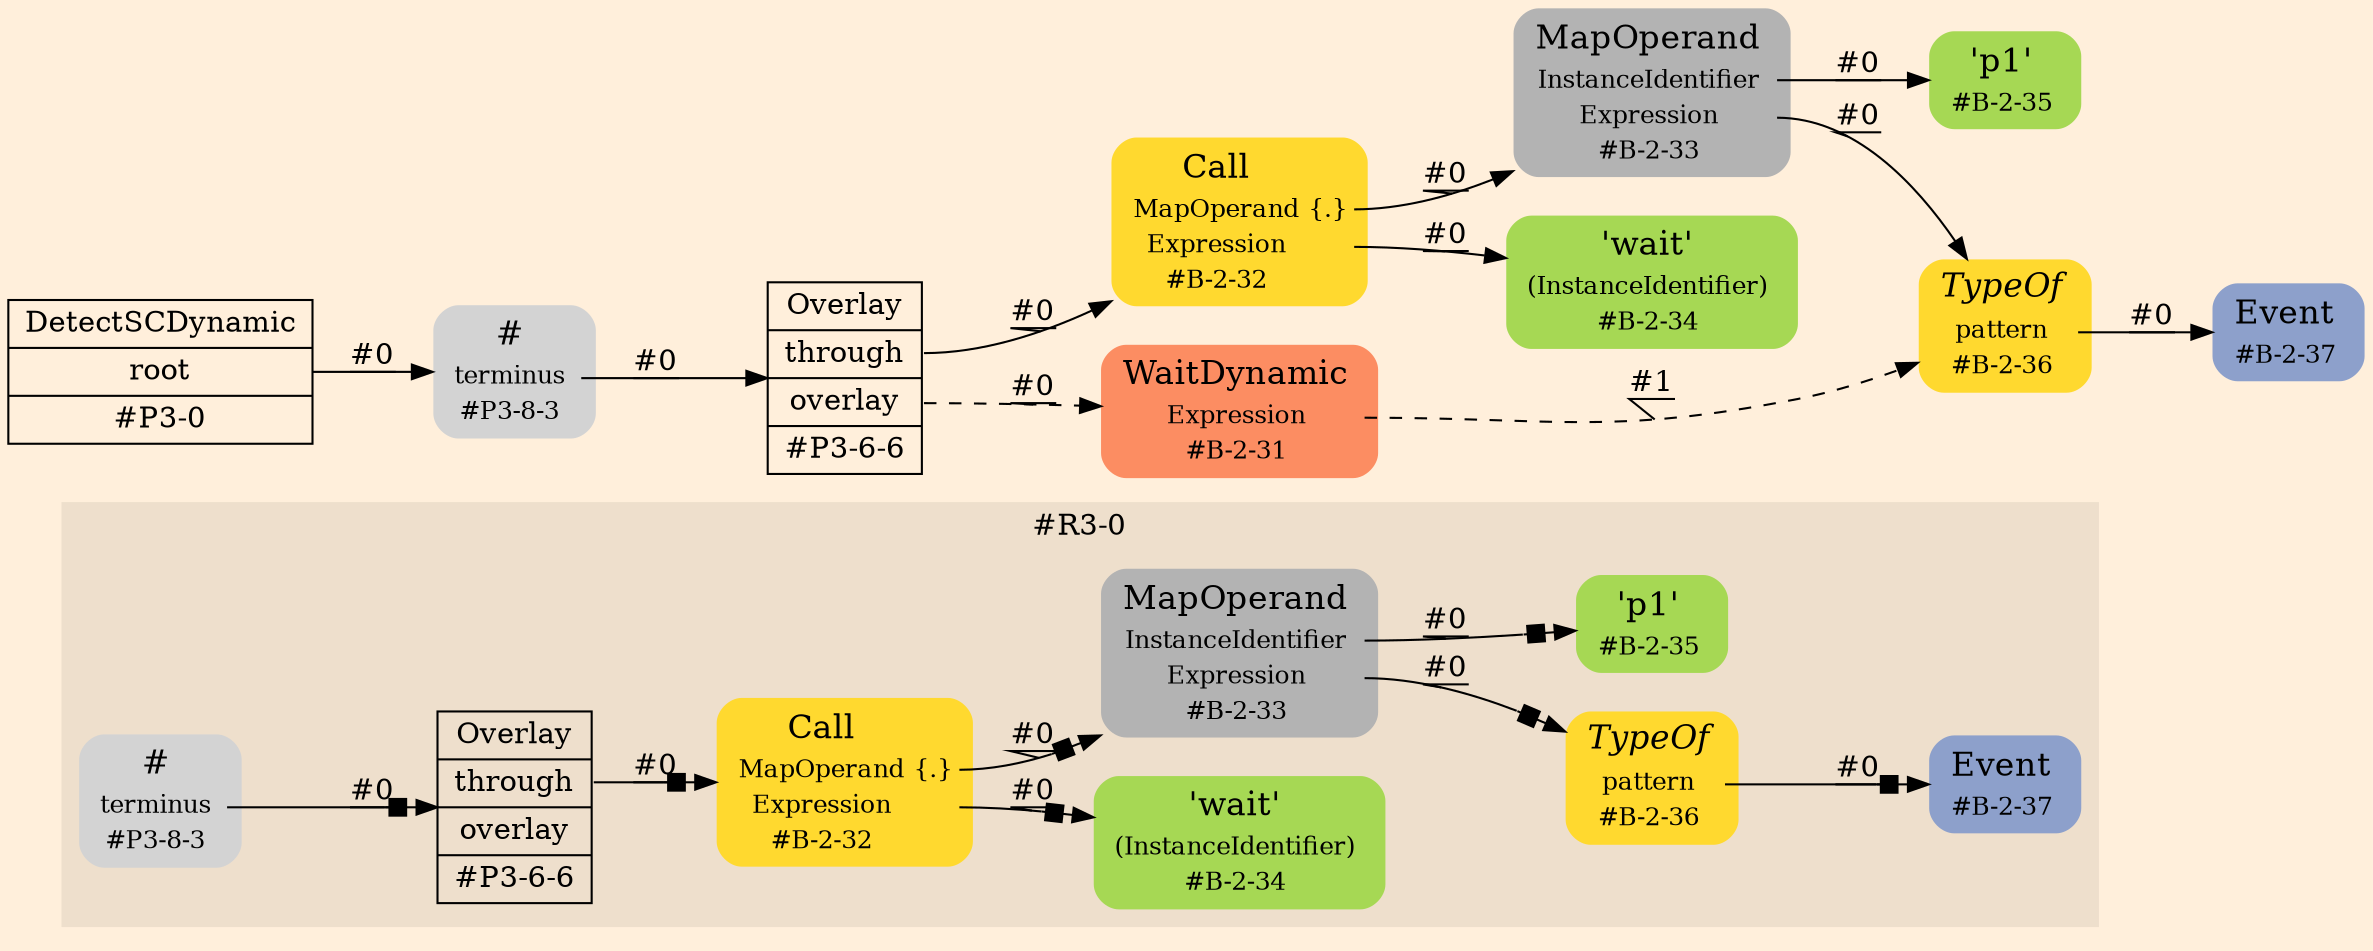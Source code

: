 digraph Inferno {
graph [
    rankdir = "LR"
    bgcolor = antiquewhite1
    color = black
    fontcolor = black
];
node [
];
// -------------------- figure #R3-0 --------------------
subgraph "cluster#R3-0" {
    label = "#R3-0"
    style = "filled"
    color = antiquewhite2
    "#R3-0/#B-2-34" [
        shape = "plaintext"
        fillcolor = "/set28/5"
        label = <<TABLE BORDER="0" CELLBORDER="0" CELLSPACING="0">
         <TR><TD><FONT POINT-SIZE="16.0">'wait'</FONT></TD><TD></TD></TR>
         <TR><TD>(InstanceIdentifier)</TD><TD PORT="port0"></TD></TR>
         <TR><TD>#B-2-34</TD><TD PORT="port1"></TD></TR>
        </TABLE>>
        style = "rounded,filled"
        fontsize = "12"
    ];
    
    "#R3-0/#B-2-36" [
        shape = "plaintext"
        fillcolor = "/set28/6"
        label = <<TABLE BORDER="0" CELLBORDER="0" CELLSPACING="0">
         <TR><TD><FONT POINT-SIZE="16.0"><I>TypeOf</I></FONT></TD><TD></TD></TR>
         <TR><TD>pattern</TD><TD PORT="port0"></TD></TR>
         <TR><TD>#B-2-36</TD><TD PORT="port1"></TD></TR>
        </TABLE>>
        style = "rounded,filled"
        fontsize = "12"
    ];
    
    "#R3-0/#B-2-32" [
        shape = "plaintext"
        fillcolor = "/set28/6"
        label = <<TABLE BORDER="0" CELLBORDER="0" CELLSPACING="0">
         <TR><TD><FONT POINT-SIZE="16.0">Call</FONT></TD><TD></TD></TR>
         <TR><TD>MapOperand</TD><TD PORT="port0">{.}</TD></TR>
         <TR><TD>Expression</TD><TD PORT="port1"></TD></TR>
         <TR><TD>#B-2-32</TD><TD PORT="port2"></TD></TR>
        </TABLE>>
        style = "rounded,filled"
        fontsize = "12"
    ];
    
    "#R3-0/#P3-6-6" [
        shape = "record"
        fillcolor = antiquewhite2
        label = "<fixed> Overlay | <port0> through | <port1> overlay | <port2> #P3-6-6"
        style = "filled"
        fontsize = "14"
        color = black
        fontcolor = black
    ];
    
    "#R3-0/#B-2-33" [
        shape = "plaintext"
        fillcolor = "/set28/8"
        label = <<TABLE BORDER="0" CELLBORDER="0" CELLSPACING="0">
         <TR><TD><FONT POINT-SIZE="16.0">MapOperand</FONT></TD><TD></TD></TR>
         <TR><TD>InstanceIdentifier</TD><TD PORT="port0"></TD></TR>
         <TR><TD>Expression</TD><TD PORT="port1"></TD></TR>
         <TR><TD>#B-2-33</TD><TD PORT="port2"></TD></TR>
        </TABLE>>
        style = "rounded,filled"
        fontsize = "12"
    ];
    
    "#R3-0/#B-2-35" [
        shape = "plaintext"
        fillcolor = "/set28/5"
        label = <<TABLE BORDER="0" CELLBORDER="0" CELLSPACING="0">
         <TR><TD><FONT POINT-SIZE="16.0">'p1'</FONT></TD><TD></TD></TR>
         <TR><TD>#B-2-35</TD><TD PORT="port0"></TD></TR>
        </TABLE>>
        style = "rounded,filled"
        fontsize = "12"
    ];
    
    "#R3-0/#B-2-37" [
        shape = "plaintext"
        fillcolor = "/set28/3"
        label = <<TABLE BORDER="0" CELLBORDER="0" CELLSPACING="0">
         <TR><TD><FONT POINT-SIZE="16.0">Event</FONT></TD><TD></TD></TR>
         <TR><TD>#B-2-37</TD><TD PORT="port0"></TD></TR>
        </TABLE>>
        style = "rounded,filled"
        fontsize = "12"
    ];
    
    "#R3-0/#P3-8-3" [
        shape = "plaintext"
        label = <<TABLE BORDER="0" CELLBORDER="0" CELLSPACING="0">
         <TR><TD><FONT POINT-SIZE="16.0">#</FONT></TD><TD></TD></TR>
         <TR><TD>terminus</TD><TD PORT="port0"></TD></TR>
         <TR><TD>#P3-8-3</TD><TD PORT="port1"></TD></TR>
        </TABLE>>
        style = "rounded,filled"
        fontsize = "12"
    ];
    
}


// -------------------- transformation figure --------------------
"CR#P3-0" [
    shape = "record"
    fillcolor = antiquewhite1
    label = "<fixed> DetectSCDynamic | <port0> root | <port1> #P3-0"
    style = "filled"
    fontsize = "14"
    color = black
    fontcolor = black
];

"#P3-8-3" [
    shape = "plaintext"
    label = <<TABLE BORDER="0" CELLBORDER="0" CELLSPACING="0">
     <TR><TD><FONT POINT-SIZE="16.0">#</FONT></TD><TD></TD></TR>
     <TR><TD>terminus</TD><TD PORT="port0"></TD></TR>
     <TR><TD>#P3-8-3</TD><TD PORT="port1"></TD></TR>
    </TABLE>>
    style = "rounded,filled"
    fontsize = "12"
];

"#P3-6-6" [
    shape = "record"
    fillcolor = antiquewhite1
    label = "<fixed> Overlay | <port0> through | <port1> overlay | <port2> #P3-6-6"
    style = "filled"
    fontsize = "14"
    color = black
    fontcolor = black
];

"#B-2-32" [
    shape = "plaintext"
    fillcolor = "/set28/6"
    label = <<TABLE BORDER="0" CELLBORDER="0" CELLSPACING="0">
     <TR><TD><FONT POINT-SIZE="16.0">Call</FONT></TD><TD></TD></TR>
     <TR><TD>MapOperand</TD><TD PORT="port0">{.}</TD></TR>
     <TR><TD>Expression</TD><TD PORT="port1"></TD></TR>
     <TR><TD>#B-2-32</TD><TD PORT="port2"></TD></TR>
    </TABLE>>
    style = "rounded,filled"
    fontsize = "12"
];

"#B-2-33" [
    shape = "plaintext"
    fillcolor = "/set28/8"
    label = <<TABLE BORDER="0" CELLBORDER="0" CELLSPACING="0">
     <TR><TD><FONT POINT-SIZE="16.0">MapOperand</FONT></TD><TD></TD></TR>
     <TR><TD>InstanceIdentifier</TD><TD PORT="port0"></TD></TR>
     <TR><TD>Expression</TD><TD PORT="port1"></TD></TR>
     <TR><TD>#B-2-33</TD><TD PORT="port2"></TD></TR>
    </TABLE>>
    style = "rounded,filled"
    fontsize = "12"
];

"#B-2-35" [
    shape = "plaintext"
    fillcolor = "/set28/5"
    label = <<TABLE BORDER="0" CELLBORDER="0" CELLSPACING="0">
     <TR><TD><FONT POINT-SIZE="16.0">'p1'</FONT></TD><TD></TD></TR>
     <TR><TD>#B-2-35</TD><TD PORT="port0"></TD></TR>
    </TABLE>>
    style = "rounded,filled"
    fontsize = "12"
];

"#B-2-36" [
    shape = "plaintext"
    fillcolor = "/set28/6"
    label = <<TABLE BORDER="0" CELLBORDER="0" CELLSPACING="0">
     <TR><TD><FONT POINT-SIZE="16.0"><I>TypeOf</I></FONT></TD><TD></TD></TR>
     <TR><TD>pattern</TD><TD PORT="port0"></TD></TR>
     <TR><TD>#B-2-36</TD><TD PORT="port1"></TD></TR>
    </TABLE>>
    style = "rounded,filled"
    fontsize = "12"
];

"#B-2-37" [
    shape = "plaintext"
    fillcolor = "/set28/3"
    label = <<TABLE BORDER="0" CELLBORDER="0" CELLSPACING="0">
     <TR><TD><FONT POINT-SIZE="16.0">Event</FONT></TD><TD></TD></TR>
     <TR><TD>#B-2-37</TD><TD PORT="port0"></TD></TR>
    </TABLE>>
    style = "rounded,filled"
    fontsize = "12"
];

"#B-2-34" [
    shape = "plaintext"
    fillcolor = "/set28/5"
    label = <<TABLE BORDER="0" CELLBORDER="0" CELLSPACING="0">
     <TR><TD><FONT POINT-SIZE="16.0">'wait'</FONT></TD><TD></TD></TR>
     <TR><TD>(InstanceIdentifier)</TD><TD PORT="port0"></TD></TR>
     <TR><TD>#B-2-34</TD><TD PORT="port1"></TD></TR>
    </TABLE>>
    style = "rounded,filled"
    fontsize = "12"
];

"#B-2-31" [
    shape = "plaintext"
    fillcolor = "/set28/2"
    label = <<TABLE BORDER="0" CELLBORDER="0" CELLSPACING="0">
     <TR><TD><FONT POINT-SIZE="16.0">WaitDynamic</FONT></TD><TD></TD></TR>
     <TR><TD>Expression</TD><TD PORT="port0"></TD></TR>
     <TR><TD>#B-2-31</TD><TD PORT="port1"></TD></TR>
    </TABLE>>
    style = "rounded,filled"
    fontsize = "12"
];



// -------------------- links --------------------
// links for block CR#P3-0
"CR#P3-0":port0 -> "#P3-8-3" [
    style="solid"
    label = "#0"
    decorate = true
    color = black
    fontcolor = black
];

// links for block #P3-8-3
"#P3-8-3":port0 -> "#P3-6-6" [
    style="solid"
    label = "#0"
    decorate = true
    color = black
    fontcolor = black
];

// links for block #P3-6-6
"#P3-6-6":port0 -> "#B-2-32" [
    style="solid"
    label = "#0"
    decorate = true
    color = black
    fontcolor = black
];

"#P3-6-6":port1 -> "#B-2-31" [
    style="dashed"
    label = "#0"
    decorate = true
    color = black
    fontcolor = black
];

// links for block #B-2-32
"#B-2-32":port0 -> "#B-2-33" [
    style="solid"
    label = "#0"
    decorate = true
    color = black
    fontcolor = black
];

"#B-2-32":port1 -> "#B-2-34" [
    style="solid"
    label = "#0"
    decorate = true
    color = black
    fontcolor = black
];

// links for block #B-2-33
"#B-2-33":port0 -> "#B-2-35" [
    style="solid"
    label = "#0"
    decorate = true
    color = black
    fontcolor = black
];

"#B-2-33":port1 -> "#B-2-36" [
    style="solid"
    label = "#0"
    decorate = true
    color = black
    fontcolor = black
];

// links for block #B-2-35
// links for block #B-2-36
"#B-2-36":port0 -> "#B-2-37" [
    style="solid"
    label = "#0"
    decorate = true
    color = black
    fontcolor = black
];

// links for block #B-2-37
// links for block #B-2-34
// links for block #B-2-31
"#B-2-31":port0 -> "#B-2-36" [
    style="dashed"
    label = "#1"
    decorate = true
    color = black
    fontcolor = black
];

// links for block #R3-0/#B-2-34
// links for block #R3-0/#B-2-36
"#R3-0/#B-2-36":port0 -> "#R3-0/#B-2-37" [
    style="solid"
    arrowhead="normalnonebox"
    label = "#0"
    decorate = true
    color = black
    fontcolor = black
];

// links for block #R3-0/#B-2-32
"#R3-0/#B-2-32":port0 -> "#R3-0/#B-2-33" [
    style="solid"
    arrowhead="normalnonebox"
    label = "#0"
    decorate = true
    color = black
    fontcolor = black
];

"#R3-0/#B-2-32":port1 -> "#R3-0/#B-2-34" [
    style="solid"
    arrowhead="normalnonebox"
    label = "#0"
    decorate = true
    color = black
    fontcolor = black
];

// links for block #R3-0/#P3-6-6
"#R3-0/#P3-6-6":port0 -> "#R3-0/#B-2-32" [
    style="solid"
    arrowhead="normalnonebox"
    label = "#0"
    decorate = true
    color = black
    fontcolor = black
];

// links for block #R3-0/#B-2-33
"#R3-0/#B-2-33":port0 -> "#R3-0/#B-2-35" [
    style="solid"
    arrowhead="normalnonebox"
    label = "#0"
    decorate = true
    color = black
    fontcolor = black
];

"#R3-0/#B-2-33":port1 -> "#R3-0/#B-2-36" [
    style="solid"
    arrowhead="normalnonebox"
    label = "#0"
    decorate = true
    color = black
    fontcolor = black
];

// links for block #R3-0/#B-2-35
// links for block #R3-0/#B-2-37
// links for block #R3-0/#P3-8-3
"#R3-0/#P3-8-3":port0 -> "#R3-0/#P3-6-6" [
    style="solid"
    arrowhead="normalnonebox"
    label = "#0"
    decorate = true
    color = black
    fontcolor = black
];

}
